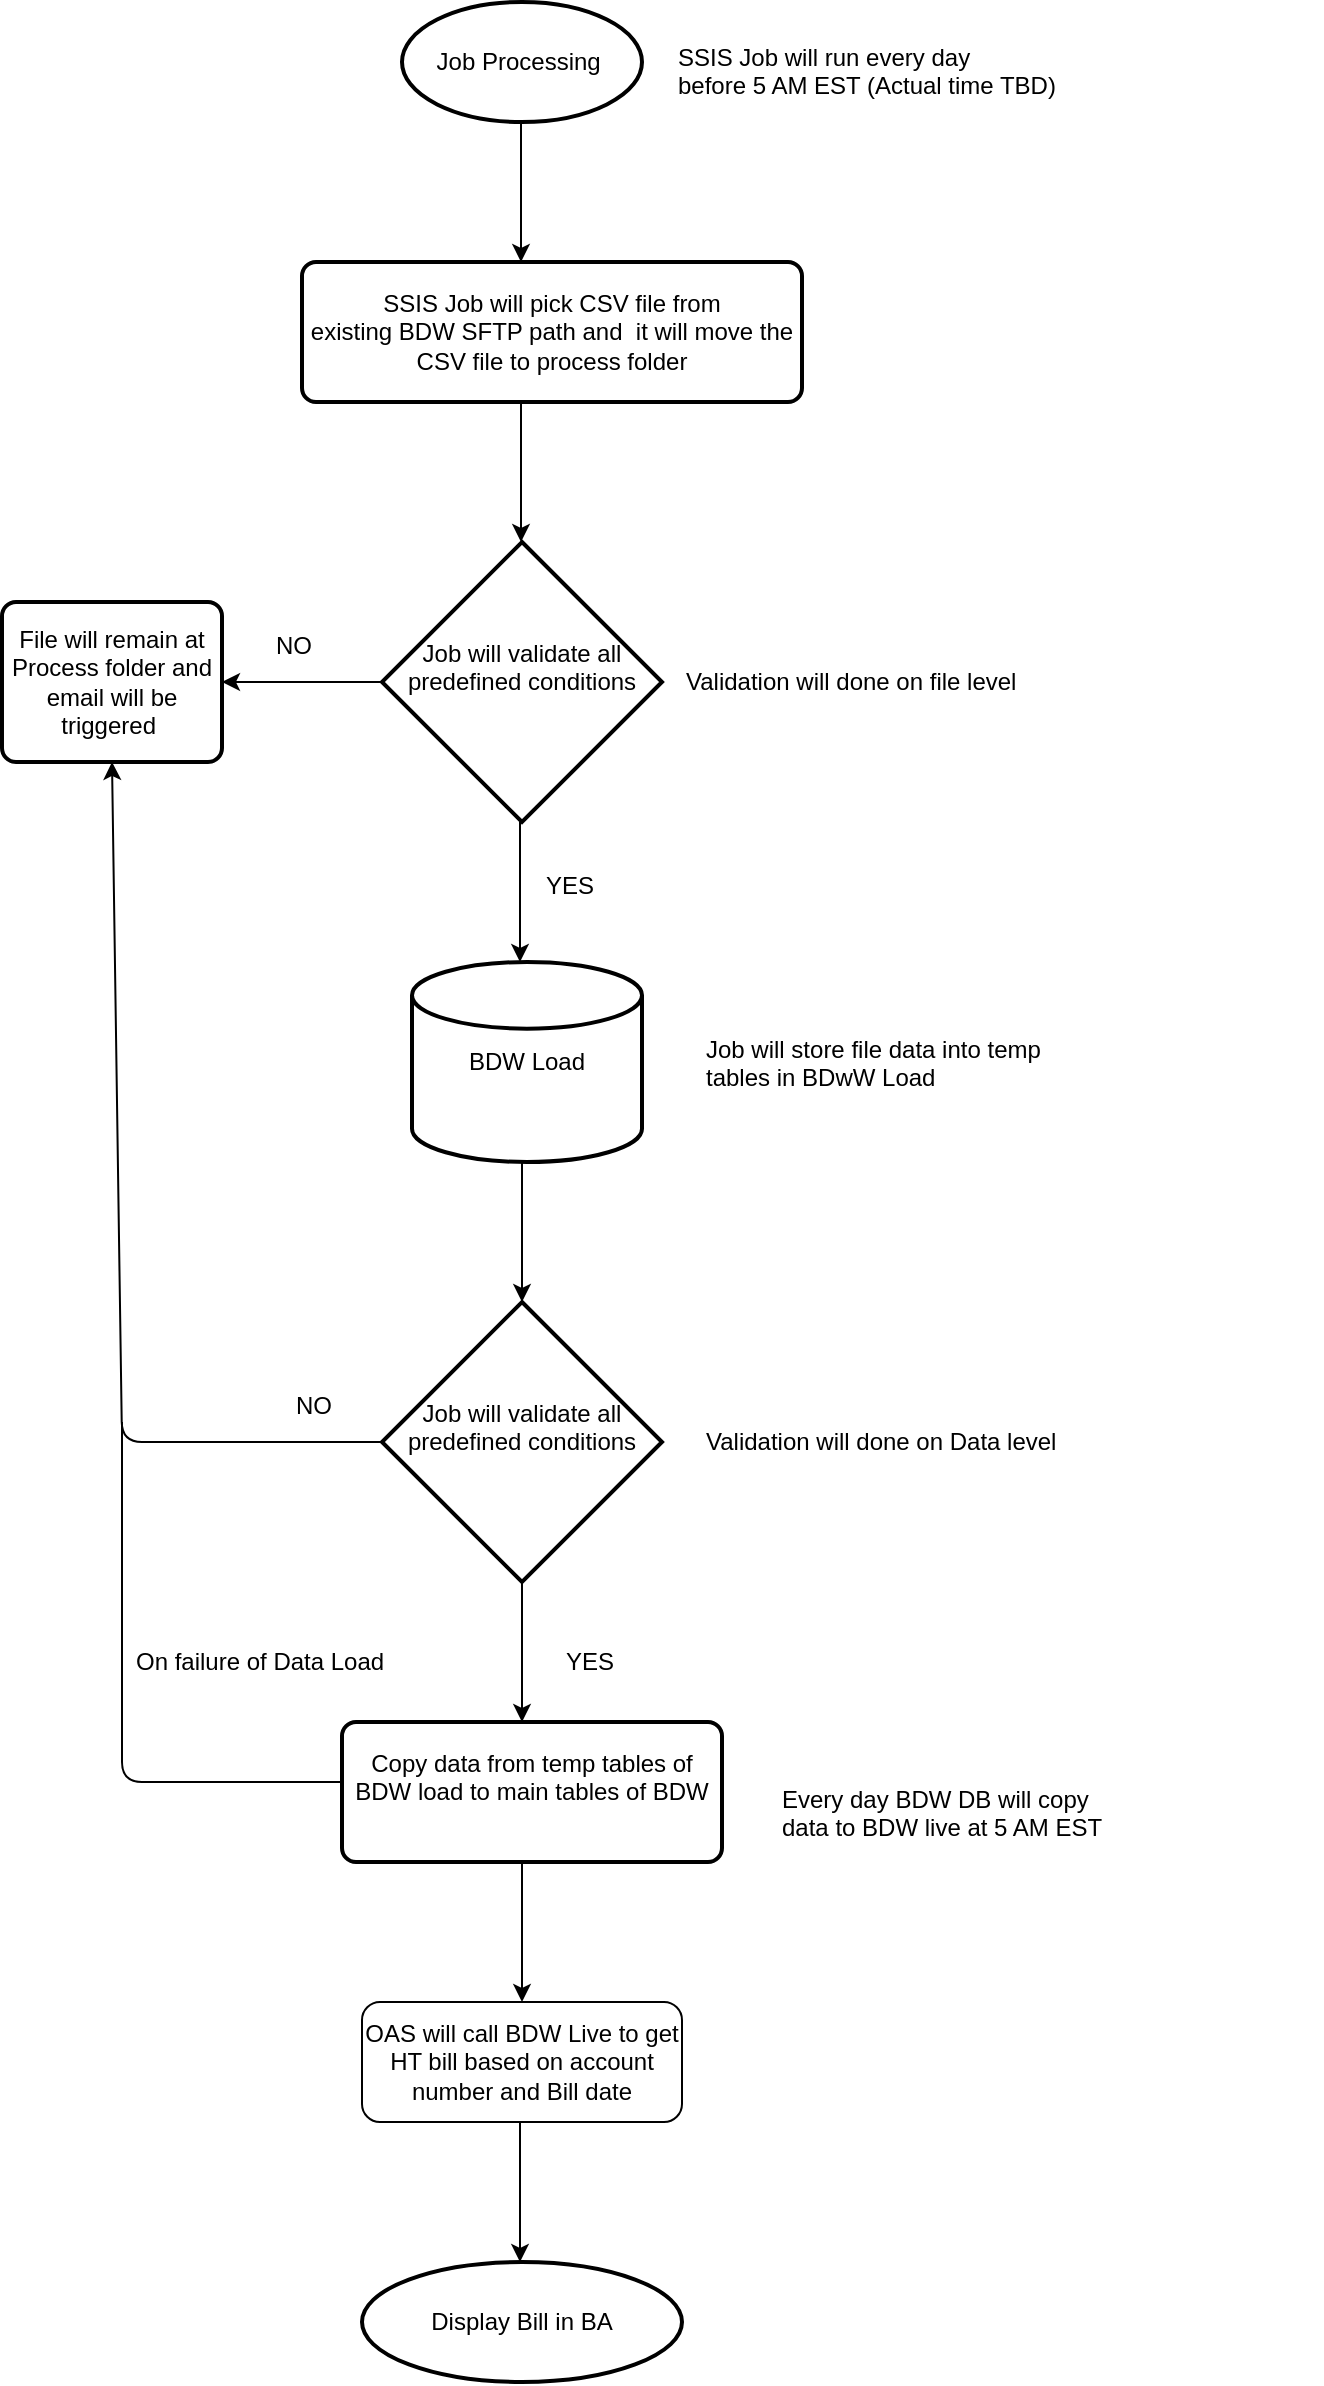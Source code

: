 <mxfile version="10.6.3" type="github"><diagram id="cjOSbX87brkhcX_ss06J" name="Page-1"><mxGraphModel dx="840" dy="484" grid="1" gridSize="10" guides="1" tooltips="1" connect="1" arrows="1" fold="1" page="1" pageScale="1" pageWidth="850" pageHeight="1100" math="0" shadow="0"><root><mxCell id="0"/><mxCell id="1" parent="0"/><mxCell id="OXIsO72gW0JrjhfxKEYv-1" value="Job Processing&amp;nbsp;" style="strokeWidth=2;html=1;shape=mxgraph.flowchart.start_1;whiteSpace=wrap;" vertex="1" parent="1"><mxGeometry x="300" y="40" width="120" height="60" as="geometry"/></mxCell><mxCell id="OXIsO72gW0JrjhfxKEYv-2" value="SSIS Job will run every day &lt;br&gt;before 5 AM EST (Actual time TBD)" style="text;html=1;resizable=0;points=[];autosize=1;align=left;verticalAlign=top;spacingTop=-4;" vertex="1" parent="1"><mxGeometry x="436" y="58" width="210" height="30" as="geometry"/></mxCell><mxCell id="OXIsO72gW0JrjhfxKEYv-3" value="" style="endArrow=classic;html=1;" edge="1" parent="1"><mxGeometry width="50" height="50" relative="1" as="geometry"><mxPoint x="359.5" y="100" as="sourcePoint"/><mxPoint x="359.5" y="170" as="targetPoint"/></mxGeometry></mxCell><mxCell id="OXIsO72gW0JrjhfxKEYv-7" value="SSIS Job will pick CSV file from &lt;br&gt;existing BDW SFTP path and&amp;nbsp; it will move the CSV file to process folder" style="rounded=1;whiteSpace=wrap;html=1;absoluteArcSize=1;arcSize=14;strokeWidth=2;" vertex="1" parent="1"><mxGeometry x="250" y="170" width="250" height="70" as="geometry"/></mxCell><mxCell id="OXIsO72gW0JrjhfxKEYv-8" value="" style="endArrow=classic;html=1;" edge="1" parent="1"><mxGeometry width="50" height="50" relative="1" as="geometry"><mxPoint x="359.5" y="240" as="sourcePoint"/><mxPoint x="359.5" y="310" as="targetPoint"/></mxGeometry></mxCell><mxCell id="OXIsO72gW0JrjhfxKEYv-9" value="Job will validate all predefined conditions&lt;br&gt;&amp;nbsp;" style="strokeWidth=2;html=1;shape=mxgraph.flowchart.decision;whiteSpace=wrap;" vertex="1" parent="1"><mxGeometry x="290" y="310" width="140" height="140" as="geometry"/></mxCell><mxCell id="OXIsO72gW0JrjhfxKEYv-10" value="" style="endArrow=classic;html=1;" edge="1" parent="1"><mxGeometry width="50" height="50" relative="1" as="geometry"><mxPoint x="359" y="450" as="sourcePoint"/><mxPoint x="359" y="520" as="targetPoint"/></mxGeometry></mxCell><mxCell id="OXIsO72gW0JrjhfxKEYv-11" value="YES" style="text;html=1;resizable=0;points=[];autosize=1;align=left;verticalAlign=top;spacingTop=-4;" vertex="1" parent="1"><mxGeometry x="370" y="472" width="40" height="20" as="geometry"/></mxCell><mxCell id="OXIsO72gW0JrjhfxKEYv-12" value="BDW Load" style="strokeWidth=2;html=1;shape=mxgraph.flowchart.database;whiteSpace=wrap;" vertex="1" parent="1"><mxGeometry x="305" y="520" width="115" height="100" as="geometry"/></mxCell><mxCell id="OXIsO72gW0JrjhfxKEYv-13" value="Validation will done on file level" style="text;html=1;resizable=0;points=[];autosize=1;align=left;verticalAlign=top;spacingTop=-4;" vertex="1" parent="1"><mxGeometry x="440" y="370" width="180" height="20" as="geometry"/></mxCell><mxCell id="OXIsO72gW0JrjhfxKEYv-14" value="" style="endArrow=classic;html=1;" edge="1" parent="1"><mxGeometry width="50" height="50" relative="1" as="geometry"><mxPoint x="290" y="380" as="sourcePoint"/><mxPoint x="210" y="380" as="targetPoint"/></mxGeometry></mxCell><mxCell id="OXIsO72gW0JrjhfxKEYv-15" value="NO" style="text;html=1;resizable=0;points=[];autosize=1;align=left;verticalAlign=top;spacingTop=-4;" vertex="1" parent="1"><mxGeometry x="235" y="352" width="30" height="20" as="geometry"/></mxCell><mxCell id="OXIsO72gW0JrjhfxKEYv-16" value="File will remain at Process folder and email will be triggered&amp;nbsp;" style="rounded=1;whiteSpace=wrap;html=1;absoluteArcSize=1;arcSize=14;strokeWidth=2;" vertex="1" parent="1"><mxGeometry x="100" y="340" width="110" height="80" as="geometry"/></mxCell><mxCell id="OXIsO72gW0JrjhfxKEYv-17" value="Job will store file data into temp &lt;br&gt;tables in BDwW Load" style="text;html=1;" vertex="1" parent="1"><mxGeometry x="450" y="550" width="310" height="30" as="geometry"/></mxCell><mxCell id="OXIsO72gW0JrjhfxKEYv-18" value="" style="endArrow=classic;html=1;" edge="1" parent="1"><mxGeometry width="50" height="50" relative="1" as="geometry"><mxPoint x="360" y="620" as="sourcePoint"/><mxPoint x="360" y="690" as="targetPoint"/></mxGeometry></mxCell><mxCell id="OXIsO72gW0JrjhfxKEYv-19" value="Job will validate all predefined conditions&lt;br&gt;&amp;nbsp;" style="strokeWidth=2;html=1;shape=mxgraph.flowchart.decision;whiteSpace=wrap;" vertex="1" parent="1"><mxGeometry x="290" y="690" width="140" height="140" as="geometry"/></mxCell><mxCell id="OXIsO72gW0JrjhfxKEYv-20" value="" style="endArrow=classic;html=1;" edge="1" parent="1"><mxGeometry width="50" height="50" relative="1" as="geometry"><mxPoint x="360" y="830" as="sourcePoint"/><mxPoint x="360" y="900" as="targetPoint"/></mxGeometry></mxCell><mxCell id="OXIsO72gW0JrjhfxKEYv-21" value="Validation will done on Data level" style="text;html=1;resizable=0;points=[];autosize=1;align=left;verticalAlign=top;spacingTop=-4;" vertex="1" parent="1"><mxGeometry x="450" y="750" width="190" height="20" as="geometry"/></mxCell><mxCell id="OXIsO72gW0JrjhfxKEYv-23" value="" style="endArrow=classic;html=1;exitX=0;exitY=0.5;exitDx=0;exitDy=0;exitPerimeter=0;" edge="1" parent="1" source="OXIsO72gW0JrjhfxKEYv-19"><mxGeometry width="50" height="50" relative="1" as="geometry"><mxPoint x="155" y="760" as="sourcePoint"/><mxPoint x="155" y="420" as="targetPoint"/><Array as="points"><mxPoint x="160" y="760"/></Array></mxGeometry></mxCell><mxCell id="OXIsO72gW0JrjhfxKEYv-24" value="NO" style="text;html=1;resizable=0;points=[];autosize=1;align=left;verticalAlign=top;spacingTop=-4;" vertex="1" parent="1"><mxGeometry x="245" y="732" width="30" height="20" as="geometry"/></mxCell><mxCell id="OXIsO72gW0JrjhfxKEYv-26" value="YES" style="text;html=1;resizable=0;points=[];autosize=1;align=left;verticalAlign=top;spacingTop=-4;" vertex="1" parent="1"><mxGeometry x="380" y="860" width="40" height="20" as="geometry"/></mxCell><mxCell id="OXIsO72gW0JrjhfxKEYv-27" value="Copy data from temp tables of BDW load to main tables of BDW&lt;br&gt;&lt;br&gt;" style="rounded=1;whiteSpace=wrap;html=1;absoluteArcSize=1;arcSize=14;strokeWidth=2;" vertex="1" parent="1"><mxGeometry x="270" y="900" width="190" height="70" as="geometry"/></mxCell><mxCell id="OXIsO72gW0JrjhfxKEYv-31" value="" style="endArrow=none;html=1;entryX=0;entryY=0.429;entryDx=0;entryDy=0;entryPerimeter=0;" edge="1" parent="1" target="OXIsO72gW0JrjhfxKEYv-27"><mxGeometry width="50" height="50" relative="1" as="geometry"><mxPoint x="160" y="750" as="sourcePoint"/><mxPoint x="270" y="918" as="targetPoint"/><Array as="points"><mxPoint x="160" y="930"/></Array></mxGeometry></mxCell><mxCell id="OXIsO72gW0JrjhfxKEYv-32" value="On failure of Data Load" style="text;html=1;resizable=0;points=[];autosize=1;align=left;verticalAlign=top;spacingTop=-4;" vertex="1" parent="1"><mxGeometry x="165" y="860" width="140" height="20" as="geometry"/></mxCell><mxCell id="OXIsO72gW0JrjhfxKEYv-33" value="OAS will call BDW Live to get HT bill based on account number and Bill date" style="rounded=1;whiteSpace=wrap;html=1;" vertex="1" parent="1"><mxGeometry x="280" y="1040" width="160" height="60" as="geometry"/></mxCell><mxCell id="OXIsO72gW0JrjhfxKEYv-34" value="Display Bill in BA" style="strokeWidth=2;html=1;shape=mxgraph.flowchart.start_1;whiteSpace=wrap;" vertex="1" parent="1"><mxGeometry x="280" y="1170" width="160" height="60" as="geometry"/></mxCell><mxCell id="OXIsO72gW0JrjhfxKEYv-35" value="" style="endArrow=classic;html=1;" edge="1" parent="1"><mxGeometry width="50" height="50" relative="1" as="geometry"><mxPoint x="360" y="970" as="sourcePoint"/><mxPoint x="360" y="1040" as="targetPoint"/></mxGeometry></mxCell><mxCell id="OXIsO72gW0JrjhfxKEYv-36" value="Every day BDW DB will copy&lt;br&gt;data to BDW live at 5 AM EST" style="text;html=1;resizable=0;points=[];autosize=1;align=left;verticalAlign=top;spacingTop=-4;" vertex="1" parent="1"><mxGeometry x="488" y="929" width="180" height="30" as="geometry"/></mxCell><mxCell id="OXIsO72gW0JrjhfxKEYv-37" value="" style="endArrow=classic;html=1;" edge="1" parent="1"><mxGeometry width="50" height="50" relative="1" as="geometry"><mxPoint x="359" y="1100" as="sourcePoint"/><mxPoint x="359" y="1170" as="targetPoint"/></mxGeometry></mxCell></root></mxGraphModel></diagram></mxfile>